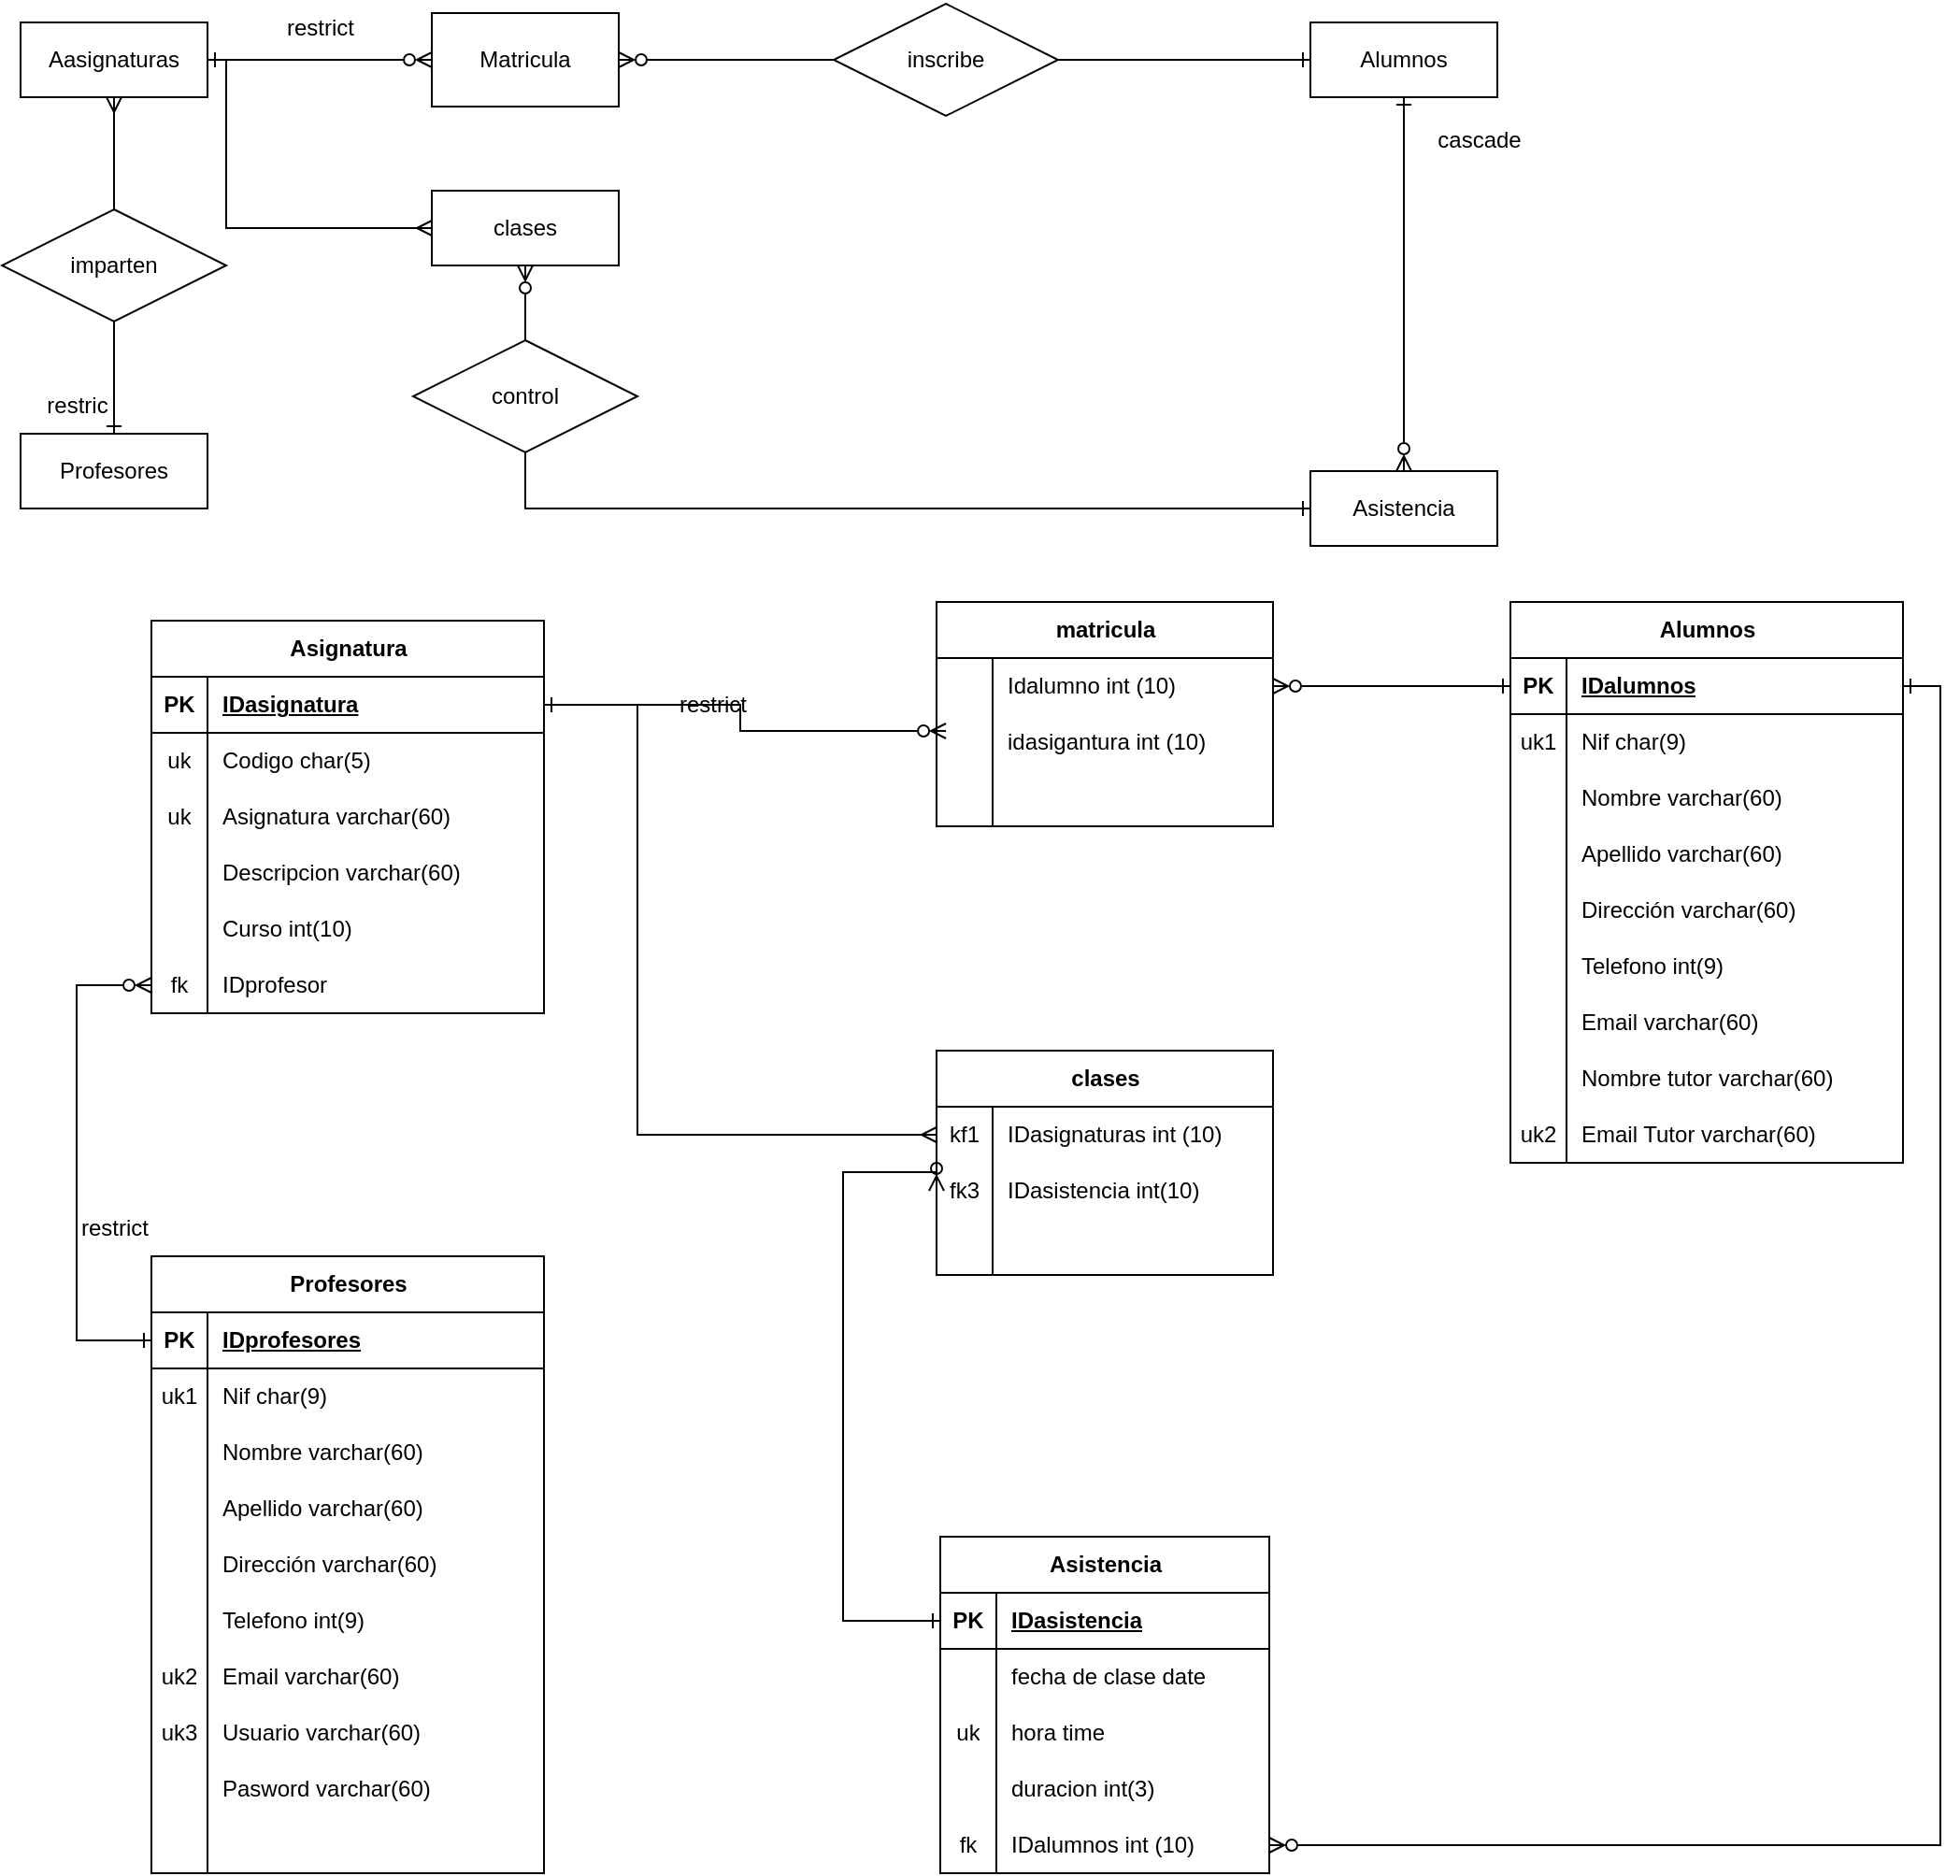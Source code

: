 <mxfile version="28.0.9">
  <diagram name="Página-1" id="grUPz2e_SFudJUDXu4H9">
    <mxGraphModel dx="1042" dy="535" grid="1" gridSize="10" guides="1" tooltips="1" connect="1" arrows="1" fold="1" page="1" pageScale="1" pageWidth="827" pageHeight="1169" math="0" shadow="0">
      <root>
        <mxCell id="0" />
        <mxCell id="1" parent="0" />
        <mxCell id="DUVK90qhxvivk7MDkWx4-2" value="Profesores" style="whiteSpace=wrap;html=1;align=center;" parent="1" vertex="1">
          <mxGeometry x="30" y="370" width="100" height="40" as="geometry" />
        </mxCell>
        <mxCell id="DUVK90qhxvivk7MDkWx4-5" value="Asistencia" style="whiteSpace=wrap;html=1;align=center;" parent="1" vertex="1">
          <mxGeometry x="720" y="390" width="100" height="40" as="geometry" />
        </mxCell>
        <mxCell id="8uEyOZFTMqlqlCw76_fK-50" style="edgeStyle=orthogonalEdgeStyle;rounded=0;orthogonalLoop=1;jettySize=auto;html=1;exitX=0;exitY=0.5;exitDx=0;exitDy=0;entryX=1;entryY=0.5;entryDx=0;entryDy=0;endArrow=ERzeroToMany;endFill=0;startArrow=ERone;startFill=0;" parent="1" source="DUVK90qhxvivk7MDkWx4-6" target="U6Q2A9UyBeclCj4-TG6t-212" edge="1">
          <mxGeometry relative="1" as="geometry" />
        </mxCell>
        <mxCell id="L_6Oij-cdIFXEEeAr3Bd-17" style="edgeStyle=orthogonalEdgeStyle;rounded=0;orthogonalLoop=1;jettySize=auto;html=1;entryX=0.5;entryY=0;entryDx=0;entryDy=0;startArrow=ERone;startFill=0;endArrow=ERzeroToMany;endFill=0;" parent="1" source="DUVK90qhxvivk7MDkWx4-6" target="DUVK90qhxvivk7MDkWx4-5" edge="1">
          <mxGeometry relative="1" as="geometry" />
        </mxCell>
        <mxCell id="DUVK90qhxvivk7MDkWx4-6" value="Alumnos" style="whiteSpace=wrap;html=1;align=center;" parent="1" vertex="1">
          <mxGeometry x="720" y="150" width="100" height="40" as="geometry" />
        </mxCell>
        <mxCell id="9MsGtg52UrgVkGCQQH2Q-17" style="edgeStyle=orthogonalEdgeStyle;rounded=0;orthogonalLoop=1;jettySize=auto;html=1;entryX=0.5;entryY=0;entryDx=0;entryDy=0;endArrow=ERone;endFill=0;startArrow=ERmany;startFill=0;" parent="1" source="DUVK90qhxvivk7MDkWx4-7" target="DUVK90qhxvivk7MDkWx4-2" edge="1">
          <mxGeometry relative="1" as="geometry" />
        </mxCell>
        <mxCell id="DUVK90qhxvivk7MDkWx4-7" value="Aasignaturas" style="whiteSpace=wrap;html=1;align=center;" parent="1" vertex="1">
          <mxGeometry x="30" y="150" width="100" height="40" as="geometry" />
        </mxCell>
        <mxCell id="U6Q2A9UyBeclCj4-TG6t-1" value="imparten" style="shape=rhombus;perimeter=rhombusPerimeter;whiteSpace=wrap;html=1;align=center;" parent="1" vertex="1">
          <mxGeometry x="20" y="250" width="120" height="60" as="geometry" />
        </mxCell>
        <mxCell id="U6Q2A9UyBeclCj4-TG6t-10" value="restrict" style="text;html=1;align=center;verticalAlign=middle;resizable=0;points=[];autosize=1;strokeColor=none;fillColor=none;" parent="1" vertex="1">
          <mxGeometry x="160" y="138" width="60" height="30" as="geometry" />
        </mxCell>
        <mxCell id="U6Q2A9UyBeclCj4-TG6t-19" value="Profesores" style="shape=table;startSize=30;container=1;collapsible=1;childLayout=tableLayout;fixedRows=1;rowLines=0;fontStyle=1;align=center;resizeLast=1;html=1;" parent="1" vertex="1">
          <mxGeometry x="100" y="810" width="210" height="330" as="geometry" />
        </mxCell>
        <mxCell id="U6Q2A9UyBeclCj4-TG6t-20" value="" style="shape=tableRow;horizontal=0;startSize=0;swimlaneHead=0;swimlaneBody=0;fillColor=none;collapsible=0;dropTarget=0;points=[[0,0.5],[1,0.5]];portConstraint=eastwest;top=0;left=0;right=0;bottom=1;" parent="U6Q2A9UyBeclCj4-TG6t-19" vertex="1">
          <mxGeometry y="30" width="210" height="30" as="geometry" />
        </mxCell>
        <mxCell id="U6Q2A9UyBeclCj4-TG6t-21" value="PK" style="shape=partialRectangle;connectable=0;fillColor=none;top=0;left=0;bottom=0;right=0;fontStyle=1;overflow=hidden;whiteSpace=wrap;html=1;" parent="U6Q2A9UyBeclCj4-TG6t-20" vertex="1">
          <mxGeometry width="30" height="30" as="geometry">
            <mxRectangle width="30" height="30" as="alternateBounds" />
          </mxGeometry>
        </mxCell>
        <mxCell id="U6Q2A9UyBeclCj4-TG6t-22" value="IDprofesores" style="shape=partialRectangle;connectable=0;fillColor=none;top=0;left=0;bottom=0;right=0;align=left;spacingLeft=6;fontStyle=5;overflow=hidden;whiteSpace=wrap;html=1;" parent="U6Q2A9UyBeclCj4-TG6t-20" vertex="1">
          <mxGeometry x="30" width="180" height="30" as="geometry">
            <mxRectangle width="180" height="30" as="alternateBounds" />
          </mxGeometry>
        </mxCell>
        <mxCell id="U6Q2A9UyBeclCj4-TG6t-23" value="" style="shape=tableRow;horizontal=0;startSize=0;swimlaneHead=0;swimlaneBody=0;fillColor=none;collapsible=0;dropTarget=0;points=[[0,0.5],[1,0.5]];portConstraint=eastwest;top=0;left=0;right=0;bottom=0;" parent="U6Q2A9UyBeclCj4-TG6t-19" vertex="1">
          <mxGeometry y="60" width="210" height="30" as="geometry" />
        </mxCell>
        <mxCell id="U6Q2A9UyBeclCj4-TG6t-24" value="uk1" style="shape=partialRectangle;connectable=0;fillColor=none;top=0;left=0;bottom=0;right=0;editable=1;overflow=hidden;whiteSpace=wrap;html=1;" parent="U6Q2A9UyBeclCj4-TG6t-23" vertex="1">
          <mxGeometry width="30" height="30" as="geometry">
            <mxRectangle width="30" height="30" as="alternateBounds" />
          </mxGeometry>
        </mxCell>
        <mxCell id="U6Q2A9UyBeclCj4-TG6t-25" value="Nif char(9)" style="shape=partialRectangle;connectable=0;fillColor=none;top=0;left=0;bottom=0;right=0;align=left;spacingLeft=6;overflow=hidden;whiteSpace=wrap;html=1;" parent="U6Q2A9UyBeclCj4-TG6t-23" vertex="1">
          <mxGeometry x="30" width="180" height="30" as="geometry">
            <mxRectangle width="180" height="30" as="alternateBounds" />
          </mxGeometry>
        </mxCell>
        <mxCell id="U6Q2A9UyBeclCj4-TG6t-26" value="" style="shape=tableRow;horizontal=0;startSize=0;swimlaneHead=0;swimlaneBody=0;fillColor=none;collapsible=0;dropTarget=0;points=[[0,0.5],[1,0.5]];portConstraint=eastwest;top=0;left=0;right=0;bottom=0;" parent="U6Q2A9UyBeclCj4-TG6t-19" vertex="1">
          <mxGeometry y="90" width="210" height="30" as="geometry" />
        </mxCell>
        <mxCell id="U6Q2A9UyBeclCj4-TG6t-27" value="" style="shape=partialRectangle;connectable=0;fillColor=none;top=0;left=0;bottom=0;right=0;editable=1;overflow=hidden;whiteSpace=wrap;html=1;" parent="U6Q2A9UyBeclCj4-TG6t-26" vertex="1">
          <mxGeometry width="30" height="30" as="geometry">
            <mxRectangle width="30" height="30" as="alternateBounds" />
          </mxGeometry>
        </mxCell>
        <mxCell id="U6Q2A9UyBeclCj4-TG6t-28" value="Nombre varchar(60)&lt;span style=&quot;white-space: pre;&quot;&gt;&#x9;&lt;/span&gt;&lt;span style=&quot;white-space: pre;&quot;&gt;&#x9;&lt;/span&gt;" style="shape=partialRectangle;connectable=0;fillColor=none;top=0;left=0;bottom=0;right=0;align=left;spacingLeft=6;overflow=hidden;whiteSpace=wrap;html=1;" parent="U6Q2A9UyBeclCj4-TG6t-26" vertex="1">
          <mxGeometry x="30" width="180" height="30" as="geometry">
            <mxRectangle width="180" height="30" as="alternateBounds" />
          </mxGeometry>
        </mxCell>
        <mxCell id="U6Q2A9UyBeclCj4-TG6t-29" value="" style="shape=tableRow;horizontal=0;startSize=0;swimlaneHead=0;swimlaneBody=0;fillColor=none;collapsible=0;dropTarget=0;points=[[0,0.5],[1,0.5]];portConstraint=eastwest;top=0;left=0;right=0;bottom=0;" parent="U6Q2A9UyBeclCj4-TG6t-19" vertex="1">
          <mxGeometry y="120" width="210" height="30" as="geometry" />
        </mxCell>
        <mxCell id="U6Q2A9UyBeclCj4-TG6t-30" value="" style="shape=partialRectangle;connectable=0;fillColor=none;top=0;left=0;bottom=0;right=0;editable=1;overflow=hidden;whiteSpace=wrap;html=1;" parent="U6Q2A9UyBeclCj4-TG6t-29" vertex="1">
          <mxGeometry width="30" height="30" as="geometry">
            <mxRectangle width="30" height="30" as="alternateBounds" />
          </mxGeometry>
        </mxCell>
        <mxCell id="U6Q2A9UyBeclCj4-TG6t-31" value="Apellido varchar(60)" style="shape=partialRectangle;connectable=0;fillColor=none;top=0;left=0;bottom=0;right=0;align=left;spacingLeft=6;overflow=hidden;whiteSpace=wrap;html=1;" parent="U6Q2A9UyBeclCj4-TG6t-29" vertex="1">
          <mxGeometry x="30" width="180" height="30" as="geometry">
            <mxRectangle width="180" height="30" as="alternateBounds" />
          </mxGeometry>
        </mxCell>
        <mxCell id="U6Q2A9UyBeclCj4-TG6t-33" value="" style="shape=tableRow;horizontal=0;startSize=0;swimlaneHead=0;swimlaneBody=0;fillColor=none;collapsible=0;dropTarget=0;points=[[0,0.5],[1,0.5]];portConstraint=eastwest;top=0;left=0;right=0;bottom=0;" parent="U6Q2A9UyBeclCj4-TG6t-19" vertex="1">
          <mxGeometry y="150" width="210" height="30" as="geometry" />
        </mxCell>
        <mxCell id="U6Q2A9UyBeclCj4-TG6t-34" value="" style="shape=partialRectangle;connectable=0;fillColor=none;top=0;left=0;bottom=0;right=0;editable=1;overflow=hidden;whiteSpace=wrap;html=1;" parent="U6Q2A9UyBeclCj4-TG6t-33" vertex="1">
          <mxGeometry width="30" height="30" as="geometry">
            <mxRectangle width="30" height="30" as="alternateBounds" />
          </mxGeometry>
        </mxCell>
        <mxCell id="U6Q2A9UyBeclCj4-TG6t-35" value="Dirección varchar(60)" style="shape=partialRectangle;connectable=0;fillColor=none;top=0;left=0;bottom=0;right=0;align=left;spacingLeft=6;overflow=hidden;whiteSpace=wrap;html=1;" parent="U6Q2A9UyBeclCj4-TG6t-33" vertex="1">
          <mxGeometry x="30" width="180" height="30" as="geometry">
            <mxRectangle width="180" height="30" as="alternateBounds" />
          </mxGeometry>
        </mxCell>
        <mxCell id="U6Q2A9UyBeclCj4-TG6t-36" value="" style="shape=tableRow;horizontal=0;startSize=0;swimlaneHead=0;swimlaneBody=0;fillColor=none;collapsible=0;dropTarget=0;points=[[0,0.5],[1,0.5]];portConstraint=eastwest;top=0;left=0;right=0;bottom=0;" parent="U6Q2A9UyBeclCj4-TG6t-19" vertex="1">
          <mxGeometry y="180" width="210" height="30" as="geometry" />
        </mxCell>
        <mxCell id="U6Q2A9UyBeclCj4-TG6t-37" value="" style="shape=partialRectangle;connectable=0;fillColor=none;top=0;left=0;bottom=0;right=0;editable=1;overflow=hidden;whiteSpace=wrap;html=1;" parent="U6Q2A9UyBeclCj4-TG6t-36" vertex="1">
          <mxGeometry width="30" height="30" as="geometry">
            <mxRectangle width="30" height="30" as="alternateBounds" />
          </mxGeometry>
        </mxCell>
        <mxCell id="U6Q2A9UyBeclCj4-TG6t-38" value="Telefono int(9)" style="shape=partialRectangle;connectable=0;fillColor=none;top=0;left=0;bottom=0;right=0;align=left;spacingLeft=6;overflow=hidden;whiteSpace=wrap;html=1;" parent="U6Q2A9UyBeclCj4-TG6t-36" vertex="1">
          <mxGeometry x="30" width="180" height="30" as="geometry">
            <mxRectangle width="180" height="30" as="alternateBounds" />
          </mxGeometry>
        </mxCell>
        <mxCell id="U6Q2A9UyBeclCj4-TG6t-39" value="" style="shape=tableRow;horizontal=0;startSize=0;swimlaneHead=0;swimlaneBody=0;fillColor=none;collapsible=0;dropTarget=0;points=[[0,0.5],[1,0.5]];portConstraint=eastwest;top=0;left=0;right=0;bottom=0;" parent="U6Q2A9UyBeclCj4-TG6t-19" vertex="1">
          <mxGeometry y="210" width="210" height="30" as="geometry" />
        </mxCell>
        <mxCell id="U6Q2A9UyBeclCj4-TG6t-40" value="uk2" style="shape=partialRectangle;connectable=0;fillColor=none;top=0;left=0;bottom=0;right=0;editable=1;overflow=hidden;whiteSpace=wrap;html=1;" parent="U6Q2A9UyBeclCj4-TG6t-39" vertex="1">
          <mxGeometry width="30" height="30" as="geometry">
            <mxRectangle width="30" height="30" as="alternateBounds" />
          </mxGeometry>
        </mxCell>
        <mxCell id="U6Q2A9UyBeclCj4-TG6t-41" value="Email varchar(60)" style="shape=partialRectangle;connectable=0;fillColor=none;top=0;left=0;bottom=0;right=0;align=left;spacingLeft=6;overflow=hidden;whiteSpace=wrap;html=1;" parent="U6Q2A9UyBeclCj4-TG6t-39" vertex="1">
          <mxGeometry x="30" width="180" height="30" as="geometry">
            <mxRectangle width="180" height="30" as="alternateBounds" />
          </mxGeometry>
        </mxCell>
        <mxCell id="U6Q2A9UyBeclCj4-TG6t-42" value="" style="shape=tableRow;horizontal=0;startSize=0;swimlaneHead=0;swimlaneBody=0;fillColor=none;collapsible=0;dropTarget=0;points=[[0,0.5],[1,0.5]];portConstraint=eastwest;top=0;left=0;right=0;bottom=0;" parent="U6Q2A9UyBeclCj4-TG6t-19" vertex="1">
          <mxGeometry y="240" width="210" height="30" as="geometry" />
        </mxCell>
        <mxCell id="U6Q2A9UyBeclCj4-TG6t-43" value="uk3" style="shape=partialRectangle;connectable=0;fillColor=none;top=0;left=0;bottom=0;right=0;editable=1;overflow=hidden;whiteSpace=wrap;html=1;" parent="U6Q2A9UyBeclCj4-TG6t-42" vertex="1">
          <mxGeometry width="30" height="30" as="geometry">
            <mxRectangle width="30" height="30" as="alternateBounds" />
          </mxGeometry>
        </mxCell>
        <mxCell id="U6Q2A9UyBeclCj4-TG6t-44" value="Usuario varchar(60)" style="shape=partialRectangle;connectable=0;fillColor=none;top=0;left=0;bottom=0;right=0;align=left;spacingLeft=6;overflow=hidden;whiteSpace=wrap;html=1;" parent="U6Q2A9UyBeclCj4-TG6t-42" vertex="1">
          <mxGeometry x="30" width="180" height="30" as="geometry">
            <mxRectangle width="180" height="30" as="alternateBounds" />
          </mxGeometry>
        </mxCell>
        <mxCell id="U6Q2A9UyBeclCj4-TG6t-45" value="" style="shape=tableRow;horizontal=0;startSize=0;swimlaneHead=0;swimlaneBody=0;fillColor=none;collapsible=0;dropTarget=0;points=[[0,0.5],[1,0.5]];portConstraint=eastwest;top=0;left=0;right=0;bottom=0;" parent="U6Q2A9UyBeclCj4-TG6t-19" vertex="1">
          <mxGeometry y="270" width="210" height="30" as="geometry" />
        </mxCell>
        <mxCell id="U6Q2A9UyBeclCj4-TG6t-46" value="" style="shape=partialRectangle;connectable=0;fillColor=none;top=0;left=0;bottom=0;right=0;editable=1;overflow=hidden;whiteSpace=wrap;html=1;" parent="U6Q2A9UyBeclCj4-TG6t-45" vertex="1">
          <mxGeometry width="30" height="30" as="geometry">
            <mxRectangle width="30" height="30" as="alternateBounds" />
          </mxGeometry>
        </mxCell>
        <mxCell id="U6Q2A9UyBeclCj4-TG6t-47" value="Pasword varchar(60)" style="shape=partialRectangle;connectable=0;fillColor=none;top=0;left=0;bottom=0;right=0;align=left;spacingLeft=6;overflow=hidden;whiteSpace=wrap;html=1;" parent="U6Q2A9UyBeclCj4-TG6t-45" vertex="1">
          <mxGeometry x="30" width="180" height="30" as="geometry">
            <mxRectangle width="180" height="30" as="alternateBounds" />
          </mxGeometry>
        </mxCell>
        <mxCell id="U6Q2A9UyBeclCj4-TG6t-172" value="" style="shape=tableRow;horizontal=0;startSize=0;swimlaneHead=0;swimlaneBody=0;fillColor=none;collapsible=0;dropTarget=0;points=[[0,0.5],[1,0.5]];portConstraint=eastwest;top=0;left=0;right=0;bottom=0;" parent="U6Q2A9UyBeclCj4-TG6t-19" vertex="1">
          <mxGeometry y="300" width="210" height="30" as="geometry" />
        </mxCell>
        <mxCell id="U6Q2A9UyBeclCj4-TG6t-173" value="" style="shape=partialRectangle;connectable=0;fillColor=none;top=0;left=0;bottom=0;right=0;editable=1;overflow=hidden;whiteSpace=wrap;html=1;" parent="U6Q2A9UyBeclCj4-TG6t-172" vertex="1">
          <mxGeometry width="30" height="30" as="geometry">
            <mxRectangle width="30" height="30" as="alternateBounds" />
          </mxGeometry>
        </mxCell>
        <mxCell id="U6Q2A9UyBeclCj4-TG6t-174" value="" style="shape=partialRectangle;connectable=0;fillColor=none;top=0;left=0;bottom=0;right=0;align=left;spacingLeft=6;overflow=hidden;whiteSpace=wrap;html=1;" parent="U6Q2A9UyBeclCj4-TG6t-172" vertex="1">
          <mxGeometry x="30" width="180" height="30" as="geometry">
            <mxRectangle width="180" height="30" as="alternateBounds" />
          </mxGeometry>
        </mxCell>
        <mxCell id="U6Q2A9UyBeclCj4-TG6t-48" value="Alumnos" style="shape=table;startSize=30;container=1;collapsible=1;childLayout=tableLayout;fixedRows=1;rowLines=0;fontStyle=1;align=center;resizeLast=1;html=1;" parent="1" vertex="1">
          <mxGeometry x="827" y="460" width="210" height="300" as="geometry" />
        </mxCell>
        <mxCell id="U6Q2A9UyBeclCj4-TG6t-49" value="" style="shape=tableRow;horizontal=0;startSize=0;swimlaneHead=0;swimlaneBody=0;fillColor=none;collapsible=0;dropTarget=0;points=[[0,0.5],[1,0.5]];portConstraint=eastwest;top=0;left=0;right=0;bottom=1;" parent="U6Q2A9UyBeclCj4-TG6t-48" vertex="1">
          <mxGeometry y="30" width="210" height="30" as="geometry" />
        </mxCell>
        <mxCell id="U6Q2A9UyBeclCj4-TG6t-50" value="PK" style="shape=partialRectangle;connectable=0;fillColor=none;top=0;left=0;bottom=0;right=0;fontStyle=1;overflow=hidden;whiteSpace=wrap;html=1;" parent="U6Q2A9UyBeclCj4-TG6t-49" vertex="1">
          <mxGeometry width="30" height="30" as="geometry">
            <mxRectangle width="30" height="30" as="alternateBounds" />
          </mxGeometry>
        </mxCell>
        <mxCell id="U6Q2A9UyBeclCj4-TG6t-51" value="IDalumnos" style="shape=partialRectangle;connectable=0;fillColor=none;top=0;left=0;bottom=0;right=0;align=left;spacingLeft=6;fontStyle=5;overflow=hidden;whiteSpace=wrap;html=1;" parent="U6Q2A9UyBeclCj4-TG6t-49" vertex="1">
          <mxGeometry x="30" width="180" height="30" as="geometry">
            <mxRectangle width="180" height="30" as="alternateBounds" />
          </mxGeometry>
        </mxCell>
        <mxCell id="U6Q2A9UyBeclCj4-TG6t-52" value="" style="shape=tableRow;horizontal=0;startSize=0;swimlaneHead=0;swimlaneBody=0;fillColor=none;collapsible=0;dropTarget=0;points=[[0,0.5],[1,0.5]];portConstraint=eastwest;top=0;left=0;right=0;bottom=0;" parent="U6Q2A9UyBeclCj4-TG6t-48" vertex="1">
          <mxGeometry y="60" width="210" height="30" as="geometry" />
        </mxCell>
        <mxCell id="U6Q2A9UyBeclCj4-TG6t-53" value="uk1" style="shape=partialRectangle;connectable=0;fillColor=none;top=0;left=0;bottom=0;right=0;editable=1;overflow=hidden;whiteSpace=wrap;html=1;" parent="U6Q2A9UyBeclCj4-TG6t-52" vertex="1">
          <mxGeometry width="30" height="30" as="geometry">
            <mxRectangle width="30" height="30" as="alternateBounds" />
          </mxGeometry>
        </mxCell>
        <mxCell id="U6Q2A9UyBeclCj4-TG6t-54" value="Nif char(9)" style="shape=partialRectangle;connectable=0;fillColor=none;top=0;left=0;bottom=0;right=0;align=left;spacingLeft=6;overflow=hidden;whiteSpace=wrap;html=1;" parent="U6Q2A9UyBeclCj4-TG6t-52" vertex="1">
          <mxGeometry x="30" width="180" height="30" as="geometry">
            <mxRectangle width="180" height="30" as="alternateBounds" />
          </mxGeometry>
        </mxCell>
        <mxCell id="U6Q2A9UyBeclCj4-TG6t-55" value="" style="shape=tableRow;horizontal=0;startSize=0;swimlaneHead=0;swimlaneBody=0;fillColor=none;collapsible=0;dropTarget=0;points=[[0,0.5],[1,0.5]];portConstraint=eastwest;top=0;left=0;right=0;bottom=0;" parent="U6Q2A9UyBeclCj4-TG6t-48" vertex="1">
          <mxGeometry y="90" width="210" height="30" as="geometry" />
        </mxCell>
        <mxCell id="U6Q2A9UyBeclCj4-TG6t-56" value="" style="shape=partialRectangle;connectable=0;fillColor=none;top=0;left=0;bottom=0;right=0;editable=1;overflow=hidden;whiteSpace=wrap;html=1;" parent="U6Q2A9UyBeclCj4-TG6t-55" vertex="1">
          <mxGeometry width="30" height="30" as="geometry">
            <mxRectangle width="30" height="30" as="alternateBounds" />
          </mxGeometry>
        </mxCell>
        <mxCell id="U6Q2A9UyBeclCj4-TG6t-57" value="Nombre varchar(60)&lt;span style=&quot;white-space: pre;&quot;&gt;&#x9;&lt;/span&gt;&lt;span style=&quot;white-space: pre;&quot;&gt;&#x9;&lt;/span&gt;" style="shape=partialRectangle;connectable=0;fillColor=none;top=0;left=0;bottom=0;right=0;align=left;spacingLeft=6;overflow=hidden;whiteSpace=wrap;html=1;" parent="U6Q2A9UyBeclCj4-TG6t-55" vertex="1">
          <mxGeometry x="30" width="180" height="30" as="geometry">
            <mxRectangle width="180" height="30" as="alternateBounds" />
          </mxGeometry>
        </mxCell>
        <mxCell id="U6Q2A9UyBeclCj4-TG6t-58" value="" style="shape=tableRow;horizontal=0;startSize=0;swimlaneHead=0;swimlaneBody=0;fillColor=none;collapsible=0;dropTarget=0;points=[[0,0.5],[1,0.5]];portConstraint=eastwest;top=0;left=0;right=0;bottom=0;" parent="U6Q2A9UyBeclCj4-TG6t-48" vertex="1">
          <mxGeometry y="120" width="210" height="30" as="geometry" />
        </mxCell>
        <mxCell id="U6Q2A9UyBeclCj4-TG6t-59" value="" style="shape=partialRectangle;connectable=0;fillColor=none;top=0;left=0;bottom=0;right=0;editable=1;overflow=hidden;whiteSpace=wrap;html=1;" parent="U6Q2A9UyBeclCj4-TG6t-58" vertex="1">
          <mxGeometry width="30" height="30" as="geometry">
            <mxRectangle width="30" height="30" as="alternateBounds" />
          </mxGeometry>
        </mxCell>
        <mxCell id="U6Q2A9UyBeclCj4-TG6t-60" value="Apellido varchar(60)" style="shape=partialRectangle;connectable=0;fillColor=none;top=0;left=0;bottom=0;right=0;align=left;spacingLeft=6;overflow=hidden;whiteSpace=wrap;html=1;" parent="U6Q2A9UyBeclCj4-TG6t-58" vertex="1">
          <mxGeometry x="30" width="180" height="30" as="geometry">
            <mxRectangle width="180" height="30" as="alternateBounds" />
          </mxGeometry>
        </mxCell>
        <mxCell id="U6Q2A9UyBeclCj4-TG6t-61" value="" style="shape=tableRow;horizontal=0;startSize=0;swimlaneHead=0;swimlaneBody=0;fillColor=none;collapsible=0;dropTarget=0;points=[[0,0.5],[1,0.5]];portConstraint=eastwest;top=0;left=0;right=0;bottom=0;" parent="U6Q2A9UyBeclCj4-TG6t-48" vertex="1">
          <mxGeometry y="150" width="210" height="30" as="geometry" />
        </mxCell>
        <mxCell id="U6Q2A9UyBeclCj4-TG6t-62" value="" style="shape=partialRectangle;connectable=0;fillColor=none;top=0;left=0;bottom=0;right=0;editable=1;overflow=hidden;whiteSpace=wrap;html=1;" parent="U6Q2A9UyBeclCj4-TG6t-61" vertex="1">
          <mxGeometry width="30" height="30" as="geometry">
            <mxRectangle width="30" height="30" as="alternateBounds" />
          </mxGeometry>
        </mxCell>
        <mxCell id="U6Q2A9UyBeclCj4-TG6t-63" value="Dirección varchar(60)" style="shape=partialRectangle;connectable=0;fillColor=none;top=0;left=0;bottom=0;right=0;align=left;spacingLeft=6;overflow=hidden;whiteSpace=wrap;html=1;" parent="U6Q2A9UyBeclCj4-TG6t-61" vertex="1">
          <mxGeometry x="30" width="180" height="30" as="geometry">
            <mxRectangle width="180" height="30" as="alternateBounds" />
          </mxGeometry>
        </mxCell>
        <mxCell id="U6Q2A9UyBeclCj4-TG6t-64" value="" style="shape=tableRow;horizontal=0;startSize=0;swimlaneHead=0;swimlaneBody=0;fillColor=none;collapsible=0;dropTarget=0;points=[[0,0.5],[1,0.5]];portConstraint=eastwest;top=0;left=0;right=0;bottom=0;" parent="U6Q2A9UyBeclCj4-TG6t-48" vertex="1">
          <mxGeometry y="180" width="210" height="30" as="geometry" />
        </mxCell>
        <mxCell id="U6Q2A9UyBeclCj4-TG6t-65" value="" style="shape=partialRectangle;connectable=0;fillColor=none;top=0;left=0;bottom=0;right=0;editable=1;overflow=hidden;whiteSpace=wrap;html=1;" parent="U6Q2A9UyBeclCj4-TG6t-64" vertex="1">
          <mxGeometry width="30" height="30" as="geometry">
            <mxRectangle width="30" height="30" as="alternateBounds" />
          </mxGeometry>
        </mxCell>
        <mxCell id="U6Q2A9UyBeclCj4-TG6t-66" value="Telefono int(9)" style="shape=partialRectangle;connectable=0;fillColor=none;top=0;left=0;bottom=0;right=0;align=left;spacingLeft=6;overflow=hidden;whiteSpace=wrap;html=1;" parent="U6Q2A9UyBeclCj4-TG6t-64" vertex="1">
          <mxGeometry x="30" width="180" height="30" as="geometry">
            <mxRectangle width="180" height="30" as="alternateBounds" />
          </mxGeometry>
        </mxCell>
        <mxCell id="U6Q2A9UyBeclCj4-TG6t-67" value="" style="shape=tableRow;horizontal=0;startSize=0;swimlaneHead=0;swimlaneBody=0;fillColor=none;collapsible=0;dropTarget=0;points=[[0,0.5],[1,0.5]];portConstraint=eastwest;top=0;left=0;right=0;bottom=0;" parent="U6Q2A9UyBeclCj4-TG6t-48" vertex="1">
          <mxGeometry y="210" width="210" height="30" as="geometry" />
        </mxCell>
        <mxCell id="U6Q2A9UyBeclCj4-TG6t-68" value="" style="shape=partialRectangle;connectable=0;fillColor=none;top=0;left=0;bottom=0;right=0;editable=1;overflow=hidden;whiteSpace=wrap;html=1;" parent="U6Q2A9UyBeclCj4-TG6t-67" vertex="1">
          <mxGeometry width="30" height="30" as="geometry">
            <mxRectangle width="30" height="30" as="alternateBounds" />
          </mxGeometry>
        </mxCell>
        <mxCell id="U6Q2A9UyBeclCj4-TG6t-69" value="Email varchar(60)" style="shape=partialRectangle;connectable=0;fillColor=none;top=0;left=0;bottom=0;right=0;align=left;spacingLeft=6;overflow=hidden;whiteSpace=wrap;html=1;" parent="U6Q2A9UyBeclCj4-TG6t-67" vertex="1">
          <mxGeometry x="30" width="180" height="30" as="geometry">
            <mxRectangle width="180" height="30" as="alternateBounds" />
          </mxGeometry>
        </mxCell>
        <mxCell id="U6Q2A9UyBeclCj4-TG6t-70" value="" style="shape=tableRow;horizontal=0;startSize=0;swimlaneHead=0;swimlaneBody=0;fillColor=none;collapsible=0;dropTarget=0;points=[[0,0.5],[1,0.5]];portConstraint=eastwest;top=0;left=0;right=0;bottom=0;" parent="U6Q2A9UyBeclCj4-TG6t-48" vertex="1">
          <mxGeometry y="240" width="210" height="30" as="geometry" />
        </mxCell>
        <mxCell id="U6Q2A9UyBeclCj4-TG6t-71" value="" style="shape=partialRectangle;connectable=0;fillColor=none;top=0;left=0;bottom=0;right=0;editable=1;overflow=hidden;whiteSpace=wrap;html=1;" parent="U6Q2A9UyBeclCj4-TG6t-70" vertex="1">
          <mxGeometry width="30" height="30" as="geometry">
            <mxRectangle width="30" height="30" as="alternateBounds" />
          </mxGeometry>
        </mxCell>
        <mxCell id="U6Q2A9UyBeclCj4-TG6t-72" value="Nombre tutor varchar(60)" style="shape=partialRectangle;connectable=0;fillColor=none;top=0;left=0;bottom=0;right=0;align=left;spacingLeft=6;overflow=hidden;whiteSpace=wrap;html=1;" parent="U6Q2A9UyBeclCj4-TG6t-70" vertex="1">
          <mxGeometry x="30" width="180" height="30" as="geometry">
            <mxRectangle width="180" height="30" as="alternateBounds" />
          </mxGeometry>
        </mxCell>
        <mxCell id="U6Q2A9UyBeclCj4-TG6t-73" value="" style="shape=tableRow;horizontal=0;startSize=0;swimlaneHead=0;swimlaneBody=0;fillColor=none;collapsible=0;dropTarget=0;points=[[0,0.5],[1,0.5]];portConstraint=eastwest;top=0;left=0;right=0;bottom=0;" parent="U6Q2A9UyBeclCj4-TG6t-48" vertex="1">
          <mxGeometry y="270" width="210" height="30" as="geometry" />
        </mxCell>
        <mxCell id="U6Q2A9UyBeclCj4-TG6t-74" value="uk2" style="shape=partialRectangle;connectable=0;fillColor=none;top=0;left=0;bottom=0;right=0;editable=1;overflow=hidden;whiteSpace=wrap;html=1;" parent="U6Q2A9UyBeclCj4-TG6t-73" vertex="1">
          <mxGeometry width="30" height="30" as="geometry">
            <mxRectangle width="30" height="30" as="alternateBounds" />
          </mxGeometry>
        </mxCell>
        <mxCell id="U6Q2A9UyBeclCj4-TG6t-75" value="Email Tutor varchar(60)" style="shape=partialRectangle;connectable=0;fillColor=none;top=0;left=0;bottom=0;right=0;align=left;spacingLeft=6;overflow=hidden;whiteSpace=wrap;html=1;" parent="U6Q2A9UyBeclCj4-TG6t-73" vertex="1">
          <mxGeometry x="30" width="180" height="30" as="geometry">
            <mxRectangle width="180" height="30" as="alternateBounds" />
          </mxGeometry>
        </mxCell>
        <mxCell id="U6Q2A9UyBeclCj4-TG6t-76" value="Asignatura" style="shape=table;startSize=30;container=1;collapsible=1;childLayout=tableLayout;fixedRows=1;rowLines=0;fontStyle=1;align=center;resizeLast=1;html=1;" parent="1" vertex="1">
          <mxGeometry x="100" y="470" width="210" height="210" as="geometry" />
        </mxCell>
        <mxCell id="U6Q2A9UyBeclCj4-TG6t-77" value="" style="shape=tableRow;horizontal=0;startSize=0;swimlaneHead=0;swimlaneBody=0;fillColor=none;collapsible=0;dropTarget=0;points=[[0,0.5],[1,0.5]];portConstraint=eastwest;top=0;left=0;right=0;bottom=1;" parent="U6Q2A9UyBeclCj4-TG6t-76" vertex="1">
          <mxGeometry y="30" width="210" height="30" as="geometry" />
        </mxCell>
        <mxCell id="U6Q2A9UyBeclCj4-TG6t-78" value="PK" style="shape=partialRectangle;connectable=0;fillColor=none;top=0;left=0;bottom=0;right=0;fontStyle=1;overflow=hidden;whiteSpace=wrap;html=1;" parent="U6Q2A9UyBeclCj4-TG6t-77" vertex="1">
          <mxGeometry width="30" height="30" as="geometry">
            <mxRectangle width="30" height="30" as="alternateBounds" />
          </mxGeometry>
        </mxCell>
        <mxCell id="U6Q2A9UyBeclCj4-TG6t-79" value="IDasignatura" style="shape=partialRectangle;connectable=0;fillColor=none;top=0;left=0;bottom=0;right=0;align=left;spacingLeft=6;fontStyle=5;overflow=hidden;whiteSpace=wrap;html=1;" parent="U6Q2A9UyBeclCj4-TG6t-77" vertex="1">
          <mxGeometry x="30" width="180" height="30" as="geometry">
            <mxRectangle width="180" height="30" as="alternateBounds" />
          </mxGeometry>
        </mxCell>
        <mxCell id="U6Q2A9UyBeclCj4-TG6t-80" value="" style="shape=tableRow;horizontal=0;startSize=0;swimlaneHead=0;swimlaneBody=0;fillColor=none;collapsible=0;dropTarget=0;points=[[0,0.5],[1,0.5]];portConstraint=eastwest;top=0;left=0;right=0;bottom=0;" parent="U6Q2A9UyBeclCj4-TG6t-76" vertex="1">
          <mxGeometry y="60" width="210" height="30" as="geometry" />
        </mxCell>
        <mxCell id="U6Q2A9UyBeclCj4-TG6t-81" value="uk" style="shape=partialRectangle;connectable=0;fillColor=none;top=0;left=0;bottom=0;right=0;editable=1;overflow=hidden;whiteSpace=wrap;html=1;" parent="U6Q2A9UyBeclCj4-TG6t-80" vertex="1">
          <mxGeometry width="30" height="30" as="geometry">
            <mxRectangle width="30" height="30" as="alternateBounds" />
          </mxGeometry>
        </mxCell>
        <mxCell id="U6Q2A9UyBeclCj4-TG6t-82" value="Codigo char(5)" style="shape=partialRectangle;connectable=0;fillColor=none;top=0;left=0;bottom=0;right=0;align=left;spacingLeft=6;overflow=hidden;whiteSpace=wrap;html=1;" parent="U6Q2A9UyBeclCj4-TG6t-80" vertex="1">
          <mxGeometry x="30" width="180" height="30" as="geometry">
            <mxRectangle width="180" height="30" as="alternateBounds" />
          </mxGeometry>
        </mxCell>
        <mxCell id="U6Q2A9UyBeclCj4-TG6t-83" value="" style="shape=tableRow;horizontal=0;startSize=0;swimlaneHead=0;swimlaneBody=0;fillColor=none;collapsible=0;dropTarget=0;points=[[0,0.5],[1,0.5]];portConstraint=eastwest;top=0;left=0;right=0;bottom=0;" parent="U6Q2A9UyBeclCj4-TG6t-76" vertex="1">
          <mxGeometry y="90" width="210" height="30" as="geometry" />
        </mxCell>
        <mxCell id="U6Q2A9UyBeclCj4-TG6t-84" value="uk" style="shape=partialRectangle;connectable=0;fillColor=none;top=0;left=0;bottom=0;right=0;editable=1;overflow=hidden;whiteSpace=wrap;html=1;" parent="U6Q2A9UyBeclCj4-TG6t-83" vertex="1">
          <mxGeometry width="30" height="30" as="geometry">
            <mxRectangle width="30" height="30" as="alternateBounds" />
          </mxGeometry>
        </mxCell>
        <mxCell id="U6Q2A9UyBeclCj4-TG6t-85" value="Asignatura varchar(60)&lt;span style=&quot;white-space: pre;&quot;&gt;&#x9;&lt;/span&gt;&lt;span style=&quot;white-space: pre;&quot;&gt;&#x9;&lt;/span&gt;" style="shape=partialRectangle;connectable=0;fillColor=none;top=0;left=0;bottom=0;right=0;align=left;spacingLeft=6;overflow=hidden;whiteSpace=wrap;html=1;" parent="U6Q2A9UyBeclCj4-TG6t-83" vertex="1">
          <mxGeometry x="30" width="180" height="30" as="geometry">
            <mxRectangle width="180" height="30" as="alternateBounds" />
          </mxGeometry>
        </mxCell>
        <mxCell id="U6Q2A9UyBeclCj4-TG6t-86" value="" style="shape=tableRow;horizontal=0;startSize=0;swimlaneHead=0;swimlaneBody=0;fillColor=none;collapsible=0;dropTarget=0;points=[[0,0.5],[1,0.5]];portConstraint=eastwest;top=0;left=0;right=0;bottom=0;" parent="U6Q2A9UyBeclCj4-TG6t-76" vertex="1">
          <mxGeometry y="120" width="210" height="30" as="geometry" />
        </mxCell>
        <mxCell id="U6Q2A9UyBeclCj4-TG6t-87" value="" style="shape=partialRectangle;connectable=0;fillColor=none;top=0;left=0;bottom=0;right=0;editable=1;overflow=hidden;whiteSpace=wrap;html=1;" parent="U6Q2A9UyBeclCj4-TG6t-86" vertex="1">
          <mxGeometry width="30" height="30" as="geometry">
            <mxRectangle width="30" height="30" as="alternateBounds" />
          </mxGeometry>
        </mxCell>
        <mxCell id="U6Q2A9UyBeclCj4-TG6t-88" value="Descripcion varchar(60)" style="shape=partialRectangle;connectable=0;fillColor=none;top=0;left=0;bottom=0;right=0;align=left;spacingLeft=6;overflow=hidden;whiteSpace=wrap;html=1;" parent="U6Q2A9UyBeclCj4-TG6t-86" vertex="1">
          <mxGeometry x="30" width="180" height="30" as="geometry">
            <mxRectangle width="180" height="30" as="alternateBounds" />
          </mxGeometry>
        </mxCell>
        <mxCell id="U6Q2A9UyBeclCj4-TG6t-89" value="" style="shape=tableRow;horizontal=0;startSize=0;swimlaneHead=0;swimlaneBody=0;fillColor=none;collapsible=0;dropTarget=0;points=[[0,0.5],[1,0.5]];portConstraint=eastwest;top=0;left=0;right=0;bottom=0;" parent="U6Q2A9UyBeclCj4-TG6t-76" vertex="1">
          <mxGeometry y="150" width="210" height="30" as="geometry" />
        </mxCell>
        <mxCell id="U6Q2A9UyBeclCj4-TG6t-90" value="" style="shape=partialRectangle;connectable=0;fillColor=none;top=0;left=0;bottom=0;right=0;editable=1;overflow=hidden;whiteSpace=wrap;html=1;" parent="U6Q2A9UyBeclCj4-TG6t-89" vertex="1">
          <mxGeometry width="30" height="30" as="geometry">
            <mxRectangle width="30" height="30" as="alternateBounds" />
          </mxGeometry>
        </mxCell>
        <mxCell id="U6Q2A9UyBeclCj4-TG6t-91" value="Curso int(10)" style="shape=partialRectangle;connectable=0;fillColor=none;top=0;left=0;bottom=0;right=0;align=left;spacingLeft=6;overflow=hidden;whiteSpace=wrap;html=1;" parent="U6Q2A9UyBeclCj4-TG6t-89" vertex="1">
          <mxGeometry x="30" width="180" height="30" as="geometry">
            <mxRectangle width="180" height="30" as="alternateBounds" />
          </mxGeometry>
        </mxCell>
        <mxCell id="U6Q2A9UyBeclCj4-TG6t-127" value="" style="shape=tableRow;horizontal=0;startSize=0;swimlaneHead=0;swimlaneBody=0;fillColor=none;collapsible=0;dropTarget=0;points=[[0,0.5],[1,0.5]];portConstraint=eastwest;top=0;left=0;right=0;bottom=0;" parent="U6Q2A9UyBeclCj4-TG6t-76" vertex="1">
          <mxGeometry y="180" width="210" height="30" as="geometry" />
        </mxCell>
        <mxCell id="U6Q2A9UyBeclCj4-TG6t-128" value="fk" style="shape=partialRectangle;connectable=0;fillColor=none;top=0;left=0;bottom=0;right=0;editable=1;overflow=hidden;whiteSpace=wrap;html=1;" parent="U6Q2A9UyBeclCj4-TG6t-127" vertex="1">
          <mxGeometry width="30" height="30" as="geometry">
            <mxRectangle width="30" height="30" as="alternateBounds" />
          </mxGeometry>
        </mxCell>
        <mxCell id="U6Q2A9UyBeclCj4-TG6t-129" value="IDprofesor" style="shape=partialRectangle;connectable=0;fillColor=none;top=0;left=0;bottom=0;right=0;align=left;spacingLeft=6;overflow=hidden;whiteSpace=wrap;html=1;" parent="U6Q2A9UyBeclCj4-TG6t-127" vertex="1">
          <mxGeometry x="30" width="180" height="30" as="geometry">
            <mxRectangle width="180" height="30" as="alternateBounds" />
          </mxGeometry>
        </mxCell>
        <mxCell id="U6Q2A9UyBeclCj4-TG6t-104" value="Asistencia" style="shape=table;startSize=30;container=1;collapsible=1;childLayout=tableLayout;fixedRows=1;rowLines=0;fontStyle=1;align=center;resizeLast=1;html=1;" parent="1" vertex="1">
          <mxGeometry x="522" y="960" width="176" height="180" as="geometry" />
        </mxCell>
        <mxCell id="U6Q2A9UyBeclCj4-TG6t-105" value="" style="shape=tableRow;horizontal=0;startSize=0;swimlaneHead=0;swimlaneBody=0;fillColor=none;collapsible=0;dropTarget=0;points=[[0,0.5],[1,0.5]];portConstraint=eastwest;top=0;left=0;right=0;bottom=1;" parent="U6Q2A9UyBeclCj4-TG6t-104" vertex="1">
          <mxGeometry y="30" width="176" height="30" as="geometry" />
        </mxCell>
        <mxCell id="U6Q2A9UyBeclCj4-TG6t-106" value="PK" style="shape=partialRectangle;connectable=0;fillColor=none;top=0;left=0;bottom=0;right=0;fontStyle=1;overflow=hidden;whiteSpace=wrap;html=1;" parent="U6Q2A9UyBeclCj4-TG6t-105" vertex="1">
          <mxGeometry width="30" height="30" as="geometry">
            <mxRectangle width="30" height="30" as="alternateBounds" />
          </mxGeometry>
        </mxCell>
        <mxCell id="U6Q2A9UyBeclCj4-TG6t-107" value="IDasistencia" style="shape=partialRectangle;connectable=0;fillColor=none;top=0;left=0;bottom=0;right=0;align=left;spacingLeft=6;fontStyle=5;overflow=hidden;whiteSpace=wrap;html=1;" parent="U6Q2A9UyBeclCj4-TG6t-105" vertex="1">
          <mxGeometry x="30" width="146" height="30" as="geometry">
            <mxRectangle width="146" height="30" as="alternateBounds" />
          </mxGeometry>
        </mxCell>
        <mxCell id="U6Q2A9UyBeclCj4-TG6t-108" value="" style="shape=tableRow;horizontal=0;startSize=0;swimlaneHead=0;swimlaneBody=0;fillColor=none;collapsible=0;dropTarget=0;points=[[0,0.5],[1,0.5]];portConstraint=eastwest;top=0;left=0;right=0;bottom=0;" parent="U6Q2A9UyBeclCj4-TG6t-104" vertex="1">
          <mxGeometry y="60" width="176" height="30" as="geometry" />
        </mxCell>
        <mxCell id="U6Q2A9UyBeclCj4-TG6t-109" value="" style="shape=partialRectangle;connectable=0;fillColor=none;top=0;left=0;bottom=0;right=0;editable=1;overflow=hidden;whiteSpace=wrap;html=1;" parent="U6Q2A9UyBeclCj4-TG6t-108" vertex="1">
          <mxGeometry width="30" height="30" as="geometry">
            <mxRectangle width="30" height="30" as="alternateBounds" />
          </mxGeometry>
        </mxCell>
        <mxCell id="U6Q2A9UyBeclCj4-TG6t-110" value="fecha de clase date" style="shape=partialRectangle;connectable=0;fillColor=none;top=0;left=0;bottom=0;right=0;align=left;spacingLeft=6;overflow=hidden;whiteSpace=wrap;html=1;" parent="U6Q2A9UyBeclCj4-TG6t-108" vertex="1">
          <mxGeometry x="30" width="146" height="30" as="geometry">
            <mxRectangle width="146" height="30" as="alternateBounds" />
          </mxGeometry>
        </mxCell>
        <mxCell id="U6Q2A9UyBeclCj4-TG6t-111" value="" style="shape=tableRow;horizontal=0;startSize=0;swimlaneHead=0;swimlaneBody=0;fillColor=none;collapsible=0;dropTarget=0;points=[[0,0.5],[1,0.5]];portConstraint=eastwest;top=0;left=0;right=0;bottom=0;" parent="U6Q2A9UyBeclCj4-TG6t-104" vertex="1">
          <mxGeometry y="90" width="176" height="30" as="geometry" />
        </mxCell>
        <mxCell id="U6Q2A9UyBeclCj4-TG6t-112" value="uk" style="shape=partialRectangle;connectable=0;fillColor=none;top=0;left=0;bottom=0;right=0;editable=1;overflow=hidden;whiteSpace=wrap;html=1;" parent="U6Q2A9UyBeclCj4-TG6t-111" vertex="1">
          <mxGeometry width="30" height="30" as="geometry">
            <mxRectangle width="30" height="30" as="alternateBounds" />
          </mxGeometry>
        </mxCell>
        <mxCell id="U6Q2A9UyBeclCj4-TG6t-113" value="hora time" style="shape=partialRectangle;connectable=0;fillColor=none;top=0;left=0;bottom=0;right=0;align=left;spacingLeft=6;overflow=hidden;whiteSpace=wrap;html=1;" parent="U6Q2A9UyBeclCj4-TG6t-111" vertex="1">
          <mxGeometry x="30" width="146" height="30" as="geometry">
            <mxRectangle width="146" height="30" as="alternateBounds" />
          </mxGeometry>
        </mxCell>
        <mxCell id="U6Q2A9UyBeclCj4-TG6t-114" value="" style="shape=tableRow;horizontal=0;startSize=0;swimlaneHead=0;swimlaneBody=0;fillColor=none;collapsible=0;dropTarget=0;points=[[0,0.5],[1,0.5]];portConstraint=eastwest;top=0;left=0;right=0;bottom=0;" parent="U6Q2A9UyBeclCj4-TG6t-104" vertex="1">
          <mxGeometry y="120" width="176" height="30" as="geometry" />
        </mxCell>
        <mxCell id="U6Q2A9UyBeclCj4-TG6t-115" value="" style="shape=partialRectangle;connectable=0;fillColor=none;top=0;left=0;bottom=0;right=0;editable=1;overflow=hidden;whiteSpace=wrap;html=1;" parent="U6Q2A9UyBeclCj4-TG6t-114" vertex="1">
          <mxGeometry width="30" height="30" as="geometry">
            <mxRectangle width="30" height="30" as="alternateBounds" />
          </mxGeometry>
        </mxCell>
        <mxCell id="U6Q2A9UyBeclCj4-TG6t-116" value="duracion int(3)" style="shape=partialRectangle;connectable=0;fillColor=none;top=0;left=0;bottom=0;right=0;align=left;spacingLeft=6;overflow=hidden;whiteSpace=wrap;html=1;" parent="U6Q2A9UyBeclCj4-TG6t-114" vertex="1">
          <mxGeometry x="30" width="146" height="30" as="geometry">
            <mxRectangle width="146" height="30" as="alternateBounds" />
          </mxGeometry>
        </mxCell>
        <mxCell id="8uEyOZFTMqlqlCw76_fK-32" value="" style="shape=tableRow;horizontal=0;startSize=0;swimlaneHead=0;swimlaneBody=0;fillColor=none;collapsible=0;dropTarget=0;points=[[0,0.5],[1,0.5]];portConstraint=eastwest;top=0;left=0;right=0;bottom=0;" parent="U6Q2A9UyBeclCj4-TG6t-104" vertex="1">
          <mxGeometry y="150" width="176" height="30" as="geometry" />
        </mxCell>
        <mxCell id="8uEyOZFTMqlqlCw76_fK-33" value="fk" style="shape=partialRectangle;connectable=0;fillColor=none;top=0;left=0;bottom=0;right=0;editable=1;overflow=hidden;whiteSpace=wrap;html=1;" parent="8uEyOZFTMqlqlCw76_fK-32" vertex="1">
          <mxGeometry width="30" height="30" as="geometry">
            <mxRectangle width="30" height="30" as="alternateBounds" />
          </mxGeometry>
        </mxCell>
        <mxCell id="8uEyOZFTMqlqlCw76_fK-34" value="&lt;div&gt;IDalumnos int (10)&lt;/div&gt;" style="shape=partialRectangle;connectable=0;fillColor=none;top=0;left=0;bottom=0;right=0;align=left;spacingLeft=6;overflow=hidden;whiteSpace=wrap;html=1;" parent="8uEyOZFTMqlqlCw76_fK-32" vertex="1">
          <mxGeometry x="30" width="146" height="30" as="geometry">
            <mxRectangle width="146" height="30" as="alternateBounds" />
          </mxGeometry>
        </mxCell>
        <mxCell id="U6Q2A9UyBeclCj4-TG6t-124" style="rounded=0;orthogonalLoop=1;jettySize=auto;html=1;entryX=0;entryY=0.5;entryDx=0;entryDy=0;startArrow=ERone;startFill=0;endArrow=ERzeroToMany;endFill=0;edgeStyle=orthogonalEdgeStyle;" parent="1" source="U6Q2A9UyBeclCj4-TG6t-20" target="U6Q2A9UyBeclCj4-TG6t-127" edge="1">
          <mxGeometry relative="1" as="geometry">
            <Array as="points">
              <mxPoint x="60" y="855" />
              <mxPoint x="60" y="665" />
            </Array>
          </mxGeometry>
        </mxCell>
        <mxCell id="U6Q2A9UyBeclCj4-TG6t-139" value="clases" style="shape=table;startSize=30;container=1;collapsible=1;childLayout=tableLayout;fixedRows=1;rowLines=0;fontStyle=1;align=center;resizeLast=1;html=1;" parent="1" vertex="1">
          <mxGeometry x="520" y="700" width="180" height="120" as="geometry" />
        </mxCell>
        <mxCell id="U6Q2A9UyBeclCj4-TG6t-143" value="" style="shape=tableRow;horizontal=0;startSize=0;swimlaneHead=0;swimlaneBody=0;fillColor=none;collapsible=0;dropTarget=0;points=[[0,0.5],[1,0.5]];portConstraint=eastwest;top=0;left=0;right=0;bottom=0;" parent="U6Q2A9UyBeclCj4-TG6t-139" vertex="1">
          <mxGeometry y="30" width="180" height="30" as="geometry" />
        </mxCell>
        <mxCell id="U6Q2A9UyBeclCj4-TG6t-144" value="kf1" style="shape=partialRectangle;connectable=0;fillColor=none;top=0;left=0;bottom=0;right=0;editable=1;overflow=hidden;whiteSpace=wrap;html=1;" parent="U6Q2A9UyBeclCj4-TG6t-143" vertex="1">
          <mxGeometry width="30" height="30" as="geometry">
            <mxRectangle width="30" height="30" as="alternateBounds" />
          </mxGeometry>
        </mxCell>
        <mxCell id="U6Q2A9UyBeclCj4-TG6t-145" value="IDasignaturas int (10)" style="shape=partialRectangle;connectable=0;fillColor=none;top=0;left=0;bottom=0;right=0;align=left;spacingLeft=6;overflow=hidden;whiteSpace=wrap;html=1;" parent="U6Q2A9UyBeclCj4-TG6t-143" vertex="1">
          <mxGeometry x="30" width="150" height="30" as="geometry">
            <mxRectangle width="150" height="30" as="alternateBounds" />
          </mxGeometry>
        </mxCell>
        <mxCell id="U6Q2A9UyBeclCj4-TG6t-177" value="" style="shape=tableRow;horizontal=0;startSize=0;swimlaneHead=0;swimlaneBody=0;fillColor=none;collapsible=0;dropTarget=0;points=[[0,0.5],[1,0.5]];portConstraint=eastwest;top=0;left=0;right=0;bottom=0;" parent="U6Q2A9UyBeclCj4-TG6t-139" vertex="1">
          <mxGeometry y="60" width="180" height="30" as="geometry" />
        </mxCell>
        <mxCell id="U6Q2A9UyBeclCj4-TG6t-178" value="fk3" style="shape=partialRectangle;connectable=0;fillColor=none;top=0;left=0;bottom=0;right=0;editable=1;overflow=hidden;whiteSpace=wrap;html=1;" parent="U6Q2A9UyBeclCj4-TG6t-177" vertex="1">
          <mxGeometry width="30" height="30" as="geometry">
            <mxRectangle width="30" height="30" as="alternateBounds" />
          </mxGeometry>
        </mxCell>
        <mxCell id="U6Q2A9UyBeclCj4-TG6t-179" value="IDasistencia int(10)" style="shape=partialRectangle;connectable=0;fillColor=none;top=0;left=0;bottom=0;right=0;align=left;spacingLeft=6;overflow=hidden;whiteSpace=wrap;html=1;" parent="U6Q2A9UyBeclCj4-TG6t-177" vertex="1">
          <mxGeometry x="30" width="150" height="30" as="geometry">
            <mxRectangle width="150" height="30" as="alternateBounds" />
          </mxGeometry>
        </mxCell>
        <mxCell id="8uEyOZFTMqlqlCw76_fK-26" value="" style="shape=tableRow;horizontal=0;startSize=0;swimlaneHead=0;swimlaneBody=0;fillColor=none;collapsible=0;dropTarget=0;points=[[0,0.5],[1,0.5]];portConstraint=eastwest;top=0;left=0;right=0;bottom=0;" parent="U6Q2A9UyBeclCj4-TG6t-139" vertex="1">
          <mxGeometry y="90" width="180" height="30" as="geometry" />
        </mxCell>
        <mxCell id="8uEyOZFTMqlqlCw76_fK-27" value="" style="shape=partialRectangle;connectable=0;fillColor=none;top=0;left=0;bottom=0;right=0;editable=1;overflow=hidden;whiteSpace=wrap;html=1;" parent="8uEyOZFTMqlqlCw76_fK-26" vertex="1">
          <mxGeometry width="30" height="30" as="geometry">
            <mxRectangle width="30" height="30" as="alternateBounds" />
          </mxGeometry>
        </mxCell>
        <mxCell id="8uEyOZFTMqlqlCw76_fK-28" value="" style="shape=partialRectangle;connectable=0;fillColor=none;top=0;left=0;bottom=0;right=0;align=left;spacingLeft=6;overflow=hidden;whiteSpace=wrap;html=1;" parent="8uEyOZFTMqlqlCw76_fK-26" vertex="1">
          <mxGeometry x="30" width="150" height="30" as="geometry">
            <mxRectangle width="150" height="30" as="alternateBounds" />
          </mxGeometry>
        </mxCell>
        <mxCell id="U6Q2A9UyBeclCj4-TG6t-201" style="edgeStyle=orthogonalEdgeStyle;rounded=0;orthogonalLoop=1;jettySize=auto;html=1;startArrow=ERone;startFill=0;endArrow=ERzeroToMany;endFill=0;entryX=0.028;entryY=0.3;entryDx=0;entryDy=0;entryPerimeter=0;" parent="1" source="U6Q2A9UyBeclCj4-TG6t-77" target="L_6Oij-cdIFXEEeAr3Bd-10" edge="1">
          <mxGeometry relative="1" as="geometry">
            <mxPoint x="500" y="560" as="targetPoint" />
          </mxGeometry>
        </mxCell>
        <mxCell id="U6Q2A9UyBeclCj4-TG6t-202" style="edgeStyle=orthogonalEdgeStyle;rounded=0;orthogonalLoop=1;jettySize=auto;html=1;endArrow=ERzeroToMany;endFill=0;startArrow=ERone;startFill=0;entryX=1;entryY=0.5;entryDx=0;entryDy=0;" parent="1" source="U6Q2A9UyBeclCj4-TG6t-49" target="L_6Oij-cdIFXEEeAr3Bd-7" edge="1">
          <mxGeometry relative="1" as="geometry">
            <mxPoint x="1010" y="570" as="targetPoint" />
          </mxGeometry>
        </mxCell>
        <mxCell id="U6Q2A9UyBeclCj4-TG6t-211" value="restric" style="text;html=1;align=center;verticalAlign=middle;resizable=0;points=[];autosize=1;strokeColor=none;fillColor=none;" parent="1" vertex="1">
          <mxGeometry x="30" y="340" width="60" height="30" as="geometry" />
        </mxCell>
        <mxCell id="U6Q2A9UyBeclCj4-TG6t-213" value="restrict" style="text;html=1;align=center;verticalAlign=middle;resizable=0;points=[];autosize=1;strokeColor=none;fillColor=none;" parent="1" vertex="1">
          <mxGeometry x="50" y="780" width="60" height="30" as="geometry" />
        </mxCell>
        <mxCell id="8uEyOZFTMqlqlCw76_fK-31" style="rounded=0;orthogonalLoop=1;jettySize=auto;html=1;exitX=0;exitY=0.5;exitDx=0;exitDy=0;entryX=0;entryY=0.5;entryDx=0;entryDy=0;endArrow=ERone;endFill=0;startArrow=ERzeroToMany;startFill=0;edgeStyle=orthogonalEdgeStyle;" parent="1" source="U6Q2A9UyBeclCj4-TG6t-177" target="U6Q2A9UyBeclCj4-TG6t-105" edge="1">
          <mxGeometry relative="1" as="geometry">
            <mxPoint x="570" y="525" as="sourcePoint" />
            <Array as="points">
              <mxPoint x="520" y="765" />
              <mxPoint x="470" y="765" />
              <mxPoint x="470" y="1005" />
            </Array>
          </mxGeometry>
        </mxCell>
        <mxCell id="8uEyOZFTMqlqlCw76_fK-35" style="edgeStyle=orthogonalEdgeStyle;rounded=0;orthogonalLoop=1;jettySize=auto;html=1;exitX=1;exitY=0.5;exitDx=0;exitDy=0;endArrow=ERzeroToMany;endFill=0;startArrow=ERone;startFill=0;" parent="1" source="U6Q2A9UyBeclCj4-TG6t-49" target="8uEyOZFTMqlqlCw76_fK-32" edge="1">
          <mxGeometry relative="1" as="geometry" />
        </mxCell>
        <mxCell id="U6Q2A9UyBeclCj4-TG6t-12" value="clases" style="whiteSpace=wrap;html=1;align=center;" parent="1" vertex="1">
          <mxGeometry x="250" y="240" width="100" height="40" as="geometry" />
        </mxCell>
        <mxCell id="8uEyOZFTMqlqlCw76_fK-45" value="inscribe" style="shape=rhombus;perimeter=rhombusPerimeter;whiteSpace=wrap;html=1;align=center;" parent="1" vertex="1">
          <mxGeometry x="465" y="140" width="120" height="60" as="geometry" />
        </mxCell>
        <mxCell id="8uEyOZFTMqlqlCw76_fK-48" value="" style="edgeStyle=entityRelationEdgeStyle;fontSize=12;html=1;endArrow=ERzeroToMany;rounded=0;entryX=0;entryY=0.5;entryDx=0;entryDy=0;startArrow=ERone;startFill=0;endFill=0;" parent="1" source="DUVK90qhxvivk7MDkWx4-7" target="U6Q2A9UyBeclCj4-TG6t-212" edge="1">
          <mxGeometry width="100" height="100" relative="1" as="geometry">
            <mxPoint x="130" y="170" as="sourcePoint" />
            <mxPoint x="354" y="170" as="targetPoint" />
          </mxGeometry>
        </mxCell>
        <mxCell id="8uEyOZFTMqlqlCw76_fK-52" style="edgeStyle=orthogonalEdgeStyle;rounded=0;orthogonalLoop=1;jettySize=auto;html=1;entryX=1;entryY=0.5;entryDx=0;entryDy=0;startArrow=ERmany;startFill=0;endArrow=ERone;endFill=0;exitX=0;exitY=0.5;exitDx=0;exitDy=0;" parent="1" source="U6Q2A9UyBeclCj4-TG6t-12" target="DUVK90qhxvivk7MDkWx4-7" edge="1">
          <mxGeometry relative="1" as="geometry">
            <Array as="points">
              <mxPoint x="140" y="260" />
              <mxPoint x="140" y="170" />
            </Array>
          </mxGeometry>
        </mxCell>
        <mxCell id="U6Q2A9UyBeclCj4-TG6t-212" value="Matricula" style="whiteSpace=wrap;html=1;align=center;" parent="1" vertex="1">
          <mxGeometry x="250" y="145" width="100" height="50" as="geometry" />
        </mxCell>
        <mxCell id="8uEyOZFTMqlqlCw76_fK-53" value="restrict" style="text;html=1;align=center;verticalAlign=middle;resizable=0;points=[];autosize=1;strokeColor=none;fillColor=none;" parent="1" vertex="1">
          <mxGeometry x="370" y="500" width="60" height="30" as="geometry" />
        </mxCell>
        <mxCell id="8uEyOZFTMqlqlCw76_fK-44" value="control" style="shape=rhombus;perimeter=rhombusPerimeter;whiteSpace=wrap;html=1;align=center;" parent="1" vertex="1">
          <mxGeometry x="240" y="320" width="120" height="60" as="geometry" />
        </mxCell>
        <mxCell id="L_6Oij-cdIFXEEeAr3Bd-3" value="matricula" style="shape=table;startSize=30;container=1;collapsible=1;childLayout=tableLayout;fixedRows=1;rowLines=0;fontStyle=1;align=center;resizeLast=1;html=1;" parent="1" vertex="1">
          <mxGeometry x="520" y="460" width="180" height="120" as="geometry" />
        </mxCell>
        <mxCell id="L_6Oij-cdIFXEEeAr3Bd-7" value="" style="shape=tableRow;horizontal=0;startSize=0;swimlaneHead=0;swimlaneBody=0;fillColor=none;collapsible=0;dropTarget=0;points=[[0,0.5],[1,0.5]];portConstraint=eastwest;top=0;left=0;right=0;bottom=0;" parent="L_6Oij-cdIFXEEeAr3Bd-3" vertex="1">
          <mxGeometry y="30" width="180" height="30" as="geometry" />
        </mxCell>
        <mxCell id="L_6Oij-cdIFXEEeAr3Bd-8" value="" style="shape=partialRectangle;connectable=0;fillColor=none;top=0;left=0;bottom=0;right=0;editable=1;overflow=hidden;whiteSpace=wrap;html=1;" parent="L_6Oij-cdIFXEEeAr3Bd-7" vertex="1">
          <mxGeometry width="30" height="30" as="geometry">
            <mxRectangle width="30" height="30" as="alternateBounds" />
          </mxGeometry>
        </mxCell>
        <mxCell id="L_6Oij-cdIFXEEeAr3Bd-9" value="Idalumno int (10)" style="shape=partialRectangle;connectable=0;fillColor=none;top=0;left=0;bottom=0;right=0;align=left;spacingLeft=6;overflow=hidden;whiteSpace=wrap;html=1;" parent="L_6Oij-cdIFXEEeAr3Bd-7" vertex="1">
          <mxGeometry x="30" width="150" height="30" as="geometry">
            <mxRectangle width="150" height="30" as="alternateBounds" />
          </mxGeometry>
        </mxCell>
        <mxCell id="L_6Oij-cdIFXEEeAr3Bd-10" value="" style="shape=tableRow;horizontal=0;startSize=0;swimlaneHead=0;swimlaneBody=0;fillColor=none;collapsible=0;dropTarget=0;points=[[0,0.5],[1,0.5]];portConstraint=eastwest;top=0;left=0;right=0;bottom=0;" parent="L_6Oij-cdIFXEEeAr3Bd-3" vertex="1">
          <mxGeometry y="60" width="180" height="30" as="geometry" />
        </mxCell>
        <mxCell id="L_6Oij-cdIFXEEeAr3Bd-11" value="" style="shape=partialRectangle;connectable=0;fillColor=none;top=0;left=0;bottom=0;right=0;editable=1;overflow=hidden;whiteSpace=wrap;html=1;" parent="L_6Oij-cdIFXEEeAr3Bd-10" vertex="1">
          <mxGeometry width="30" height="30" as="geometry">
            <mxRectangle width="30" height="30" as="alternateBounds" />
          </mxGeometry>
        </mxCell>
        <mxCell id="L_6Oij-cdIFXEEeAr3Bd-12" value="idasigantura int (10)" style="shape=partialRectangle;connectable=0;fillColor=none;top=0;left=0;bottom=0;right=0;align=left;spacingLeft=6;overflow=hidden;whiteSpace=wrap;html=1;" parent="L_6Oij-cdIFXEEeAr3Bd-10" vertex="1">
          <mxGeometry x="30" width="150" height="30" as="geometry">
            <mxRectangle width="150" height="30" as="alternateBounds" />
          </mxGeometry>
        </mxCell>
        <mxCell id="L_6Oij-cdIFXEEeAr3Bd-13" value="" style="shape=tableRow;horizontal=0;startSize=0;swimlaneHead=0;swimlaneBody=0;fillColor=none;collapsible=0;dropTarget=0;points=[[0,0.5],[1,0.5]];portConstraint=eastwest;top=0;left=0;right=0;bottom=0;" parent="L_6Oij-cdIFXEEeAr3Bd-3" vertex="1">
          <mxGeometry y="90" width="180" height="30" as="geometry" />
        </mxCell>
        <mxCell id="L_6Oij-cdIFXEEeAr3Bd-14" value="" style="shape=partialRectangle;connectable=0;fillColor=none;top=0;left=0;bottom=0;right=0;editable=1;overflow=hidden;whiteSpace=wrap;html=1;" parent="L_6Oij-cdIFXEEeAr3Bd-13" vertex="1">
          <mxGeometry width="30" height="30" as="geometry">
            <mxRectangle width="30" height="30" as="alternateBounds" />
          </mxGeometry>
        </mxCell>
        <mxCell id="L_6Oij-cdIFXEEeAr3Bd-15" value="" style="shape=partialRectangle;connectable=0;fillColor=none;top=0;left=0;bottom=0;right=0;align=left;spacingLeft=6;overflow=hidden;whiteSpace=wrap;html=1;" parent="L_6Oij-cdIFXEEeAr3Bd-13" vertex="1">
          <mxGeometry x="30" width="150" height="30" as="geometry">
            <mxRectangle width="150" height="30" as="alternateBounds" />
          </mxGeometry>
        </mxCell>
        <mxCell id="L_6Oij-cdIFXEEeAr3Bd-16" value="" style="edgeStyle=orthogonalEdgeStyle;fontSize=12;html=1;endArrow=ERmany;rounded=0;exitX=1;exitY=0.5;exitDx=0;exitDy=0;entryX=0;entryY=0.5;entryDx=0;entryDy=0;" parent="1" source="U6Q2A9UyBeclCj4-TG6t-77" target="U6Q2A9UyBeclCj4-TG6t-143" edge="1">
          <mxGeometry width="100" height="100" relative="1" as="geometry">
            <mxPoint x="560" y="830" as="sourcePoint" />
            <mxPoint x="660" y="730" as="targetPoint" />
            <Array as="points">
              <mxPoint x="360" y="515" />
              <mxPoint x="360" y="745" />
            </Array>
          </mxGeometry>
        </mxCell>
        <mxCell id="L_6Oij-cdIFXEEeAr3Bd-18" style="rounded=0;orthogonalLoop=1;jettySize=auto;html=1;endArrow=none;endFill=0;startArrow=ERone;startFill=0;edgeStyle=orthogonalEdgeStyle;entryX=0.5;entryY=1;entryDx=0;entryDy=0;" parent="1" source="DUVK90qhxvivk7MDkWx4-5" target="8uEyOZFTMqlqlCw76_fK-44" edge="1">
          <mxGeometry relative="1" as="geometry">
            <mxPoint x="290" y="400" as="targetPoint" />
          </mxGeometry>
        </mxCell>
        <mxCell id="B5Y57lfc462Odjh3_uUC-1" value="" style="endArrow=ERzeroToMany;html=1;rounded=0;exitX=0.5;exitY=0;exitDx=0;exitDy=0;entryX=0.5;entryY=1;entryDx=0;entryDy=0;endFill=0;" edge="1" parent="1" source="8uEyOZFTMqlqlCw76_fK-44" target="U6Q2A9UyBeclCj4-TG6t-12">
          <mxGeometry relative="1" as="geometry">
            <mxPoint x="450" y="280" as="sourcePoint" />
            <mxPoint x="610" y="280" as="targetPoint" />
          </mxGeometry>
        </mxCell>
        <mxCell id="B5Y57lfc462Odjh3_uUC-2" value="cascade" style="text;html=1;align=center;verticalAlign=middle;resizable=0;points=[];autosize=1;strokeColor=none;fillColor=none;" vertex="1" parent="1">
          <mxGeometry x="775" y="198" width="70" height="30" as="geometry" />
        </mxCell>
      </root>
    </mxGraphModel>
  </diagram>
</mxfile>
